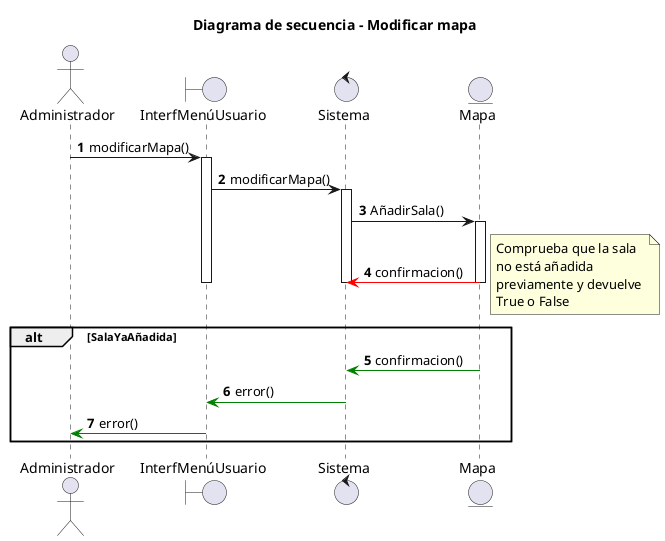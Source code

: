 @startuml
title Diagrama de secuencia - Modificar mapa
autonumber
actor Administrador
boundary InterfMenúUsuario
control Sistema
entity Mapa

Administrador -> InterfMenúUsuario : modificarMapa()
activate InterfMenúUsuario
InterfMenúUsuario -> Sistema : modificarMapa()
activate Sistema
Sistema -> Mapa : AñadirSala()
activate Mapa
Mapa -[#red]> Sistema : confirmacion()
note right 
Comprueba que la sala 
no está añadida
previamente y devuelve 
True o False
end note

deactivate Mapa
deactivate Sistema
deactivate InterfMenúUsuario

alt SalaYaAñadida
Mapa -[#green]> Sistema : confirmacion()
Sistema -[#green]> InterfMenúUsuario : error()
InterfMenúUsuario -[#green]> Administrador : error()
end

@enduml